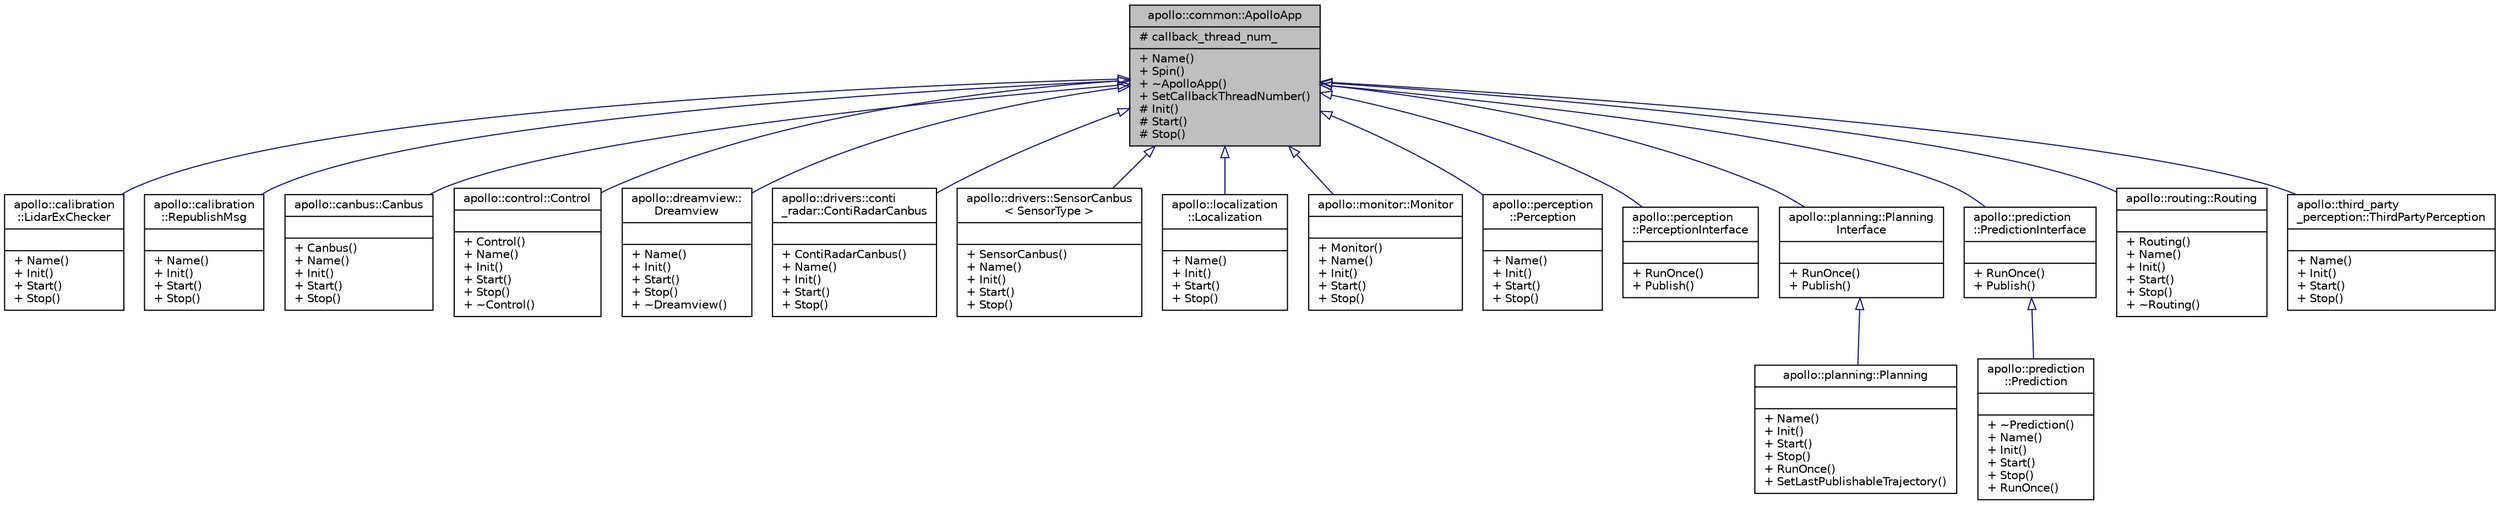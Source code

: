digraph "apollo::common::ApolloApp"
{
  edge [fontname="Helvetica",fontsize="10",labelfontname="Helvetica",labelfontsize="10"];
  node [fontname="Helvetica",fontsize="10",shape=record];
  Node0 [label="{apollo::common::ApolloApp\n|# callback_thread_num_\l|+ Name()\l+ Spin()\l+ ~ApolloApp()\l+ SetCallbackThreadNumber()\l# Init()\l# Start()\l# Stop()\l}",height=0.2,width=0.4,color="black", fillcolor="grey75", style="filled", fontcolor="black"];
  Node0 -> Node1 [dir="back",color="midnightblue",fontsize="10",style="solid",arrowtail="onormal",fontname="Helvetica"];
  Node1 [label="{apollo::calibration\l::LidarExChecker\n||+ Name()\l+ Init()\l+ Start()\l+ Stop()\l}",height=0.2,width=0.4,color="black", fillcolor="white", style="filled",URL="$classapollo_1_1calibration_1_1LidarExChecker.html"];
  Node0 -> Node2 [dir="back",color="midnightblue",fontsize="10",style="solid",arrowtail="onormal",fontname="Helvetica"];
  Node2 [label="{apollo::calibration\l::RepublishMsg\n||+ Name()\l+ Init()\l+ Start()\l+ Stop()\l}",height=0.2,width=0.4,color="black", fillcolor="white", style="filled",URL="$classapollo_1_1calibration_1_1RepublishMsg.html"];
  Node0 -> Node3 [dir="back",color="midnightblue",fontsize="10",style="solid",arrowtail="onormal",fontname="Helvetica"];
  Node3 [label="{apollo::canbus::Canbus\n||+ Canbus()\l+ Name()\l+ Init()\l+ Start()\l+ Stop()\l}",height=0.2,width=0.4,color="black", fillcolor="white", style="filled",URL="$classapollo_1_1canbus_1_1Canbus.html",tooltip="canbus module main class. It processes the control data to send protocol messages to can card..."];
  Node0 -> Node4 [dir="back",color="midnightblue",fontsize="10",style="solid",arrowtail="onormal",fontname="Helvetica"];
  Node4 [label="{apollo::control::Control\n||+ Control()\l+ Name()\l+ Init()\l+ Start()\l+ Stop()\l+ ~Control()\l}",height=0.2,width=0.4,color="black", fillcolor="white", style="filled",URL="$classapollo_1_1control_1_1Control.html",tooltip="control module main class, it processes localization, chasiss, and pad data to compute throttle..."];
  Node0 -> Node5 [dir="back",color="midnightblue",fontsize="10",style="solid",arrowtail="onormal",fontname="Helvetica"];
  Node5 [label="{apollo::dreamview::\lDreamview\n||+ Name()\l+ Init()\l+ Start()\l+ Stop()\l+ ~Dreamview()\l}",height=0.2,width=0.4,color="black", fillcolor="white", style="filled",URL="$classapollo_1_1dreamview_1_1Dreamview.html"];
  Node0 -> Node6 [dir="back",color="midnightblue",fontsize="10",style="solid",arrowtail="onormal",fontname="Helvetica"];
  Node6 [label="{apollo::drivers::conti\l_radar::ContiRadarCanbus\n||+ ContiRadarCanbus()\l+ Name()\l+ Init()\l+ Start()\l+ Stop()\l}",height=0.2,width=0.4,color="black", fillcolor="white", style="filled",URL="$classapollo_1_1drivers_1_1conti__radar_1_1ContiRadarCanbus.html",tooltip="template of canbus-based sensor module main class (e.g., conti_radar). "];
  Node0 -> Node7 [dir="back",color="midnightblue",fontsize="10",style="solid",arrowtail="onormal",fontname="Helvetica"];
  Node7 [label="{apollo::drivers::SensorCanbus\l\< SensorType \>\n||+ SensorCanbus()\l+ Name()\l+ Init()\l+ Start()\l+ Stop()\l}",height=0.2,width=0.4,color="black", fillcolor="white", style="filled",URL="$classapollo_1_1drivers_1_1SensorCanbus.html",tooltip="template of canbus-based sensor module main class (e.g., mobileye). "];
  Node0 -> Node8 [dir="back",color="midnightblue",fontsize="10",style="solid",arrowtail="onormal",fontname="Helvetica"];
  Node8 [label="{apollo::localization\l::Localization\n||+ Name()\l+ Init()\l+ Start()\l+ Stop()\l}",height=0.2,width=0.4,color="black", fillcolor="white", style="filled",URL="$classapollo_1_1localization_1_1Localization.html",tooltip="Localization module main class. It processes GPS and IMU as input, to generate localization info..."];
  Node0 -> Node9 [dir="back",color="midnightblue",fontsize="10",style="solid",arrowtail="onormal",fontname="Helvetica"];
  Node9 [label="{apollo::monitor::Monitor\n||+ Monitor()\l+ Name()\l+ Init()\l+ Start()\l+ Stop()\l}",height=0.2,width=0.4,color="black", fillcolor="white", style="filled",URL="$classapollo_1_1monitor_1_1Monitor.html"];
  Node0 -> Node10 [dir="back",color="midnightblue",fontsize="10",style="solid",arrowtail="onormal",fontname="Helvetica"];
  Node10 [label="{apollo::perception\l::Perception\n||+ Name()\l+ Init()\l+ Start()\l+ Stop()\l}",height=0.2,width=0.4,color="black", fillcolor="white", style="filled",URL="$classapollo_1_1perception_1_1Perception.html"];
  Node0 -> Node11 [dir="back",color="midnightblue",fontsize="10",style="solid",arrowtail="onormal",fontname="Helvetica"];
  Node11 [label="{apollo::perception\l::PerceptionInterface\n||+ RunOnce()\l+ Publish()\l}",height=0.2,width=0.4,color="black", fillcolor="white", style="filled",URL="$classapollo_1_1perception_1_1PerceptionInterface.html",tooltip="Interface of the perception module. "];
  Node0 -> Node12 [dir="back",color="midnightblue",fontsize="10",style="solid",arrowtail="onormal",fontname="Helvetica"];
  Node12 [label="{apollo::planning::Planning\lInterface\n||+ RunOnce()\l+ Publish()\l}",height=0.2,width=0.4,color="black", fillcolor="white", style="filled",URL="$classapollo_1_1planning_1_1PlanningInterface.html",tooltip="Interface of the planning module. "];
  Node12 -> Node13 [dir="back",color="midnightblue",fontsize="10",style="solid",arrowtail="onormal",fontname="Helvetica"];
  Node13 [label="{apollo::planning::Planning\n||+ Name()\l+ Init()\l+ Start()\l+ Stop()\l+ RunOnce()\l+ SetLastPublishableTrajectory()\l}",height=0.2,width=0.4,color="black", fillcolor="white", style="filled",URL="$classapollo_1_1planning_1_1Planning.html"];
  Node0 -> Node14 [dir="back",color="midnightblue",fontsize="10",style="solid",arrowtail="onormal",fontname="Helvetica"];
  Node14 [label="{apollo::prediction\l::PredictionInterface\n||+ RunOnce()\l+ Publish()\l}",height=0.2,width=0.4,color="black", fillcolor="white", style="filled",URL="$classapollo_1_1prediction_1_1PredictionInterface.html",tooltip="Interface of the prediction module. "];
  Node14 -> Node15 [dir="back",color="midnightblue",fontsize="10",style="solid",arrowtail="onormal",fontname="Helvetica"];
  Node15 [label="{apollo::prediction\l::Prediction\n||+ ~Prediction()\l+ Name()\l+ Init()\l+ Start()\l+ Stop()\l+ RunOnce()\l}",height=0.2,width=0.4,color="black", fillcolor="white", style="filled",URL="$classapollo_1_1prediction_1_1Prediction.html"];
  Node0 -> Node16 [dir="back",color="midnightblue",fontsize="10",style="solid",arrowtail="onormal",fontname="Helvetica"];
  Node16 [label="{apollo::routing::Routing\n||+ Routing()\l+ Name()\l+ Init()\l+ Start()\l+ Stop()\l+ ~Routing()\l}",height=0.2,width=0.4,color="black", fillcolor="white", style="filled",URL="$classapollo_1_1routing_1_1Routing.html"];
  Node0 -> Node17 [dir="back",color="midnightblue",fontsize="10",style="solid",arrowtail="onormal",fontname="Helvetica"];
  Node17 [label="{apollo::third_party\l_perception::ThirdPartyPerception\n||+ Name()\l+ Init()\l+ Start()\l+ Stop()\l}",height=0.2,width=0.4,color="black", fillcolor="white", style="filled",URL="$classapollo_1_1third__party__perception_1_1ThirdPartyPerception.html"];
}
